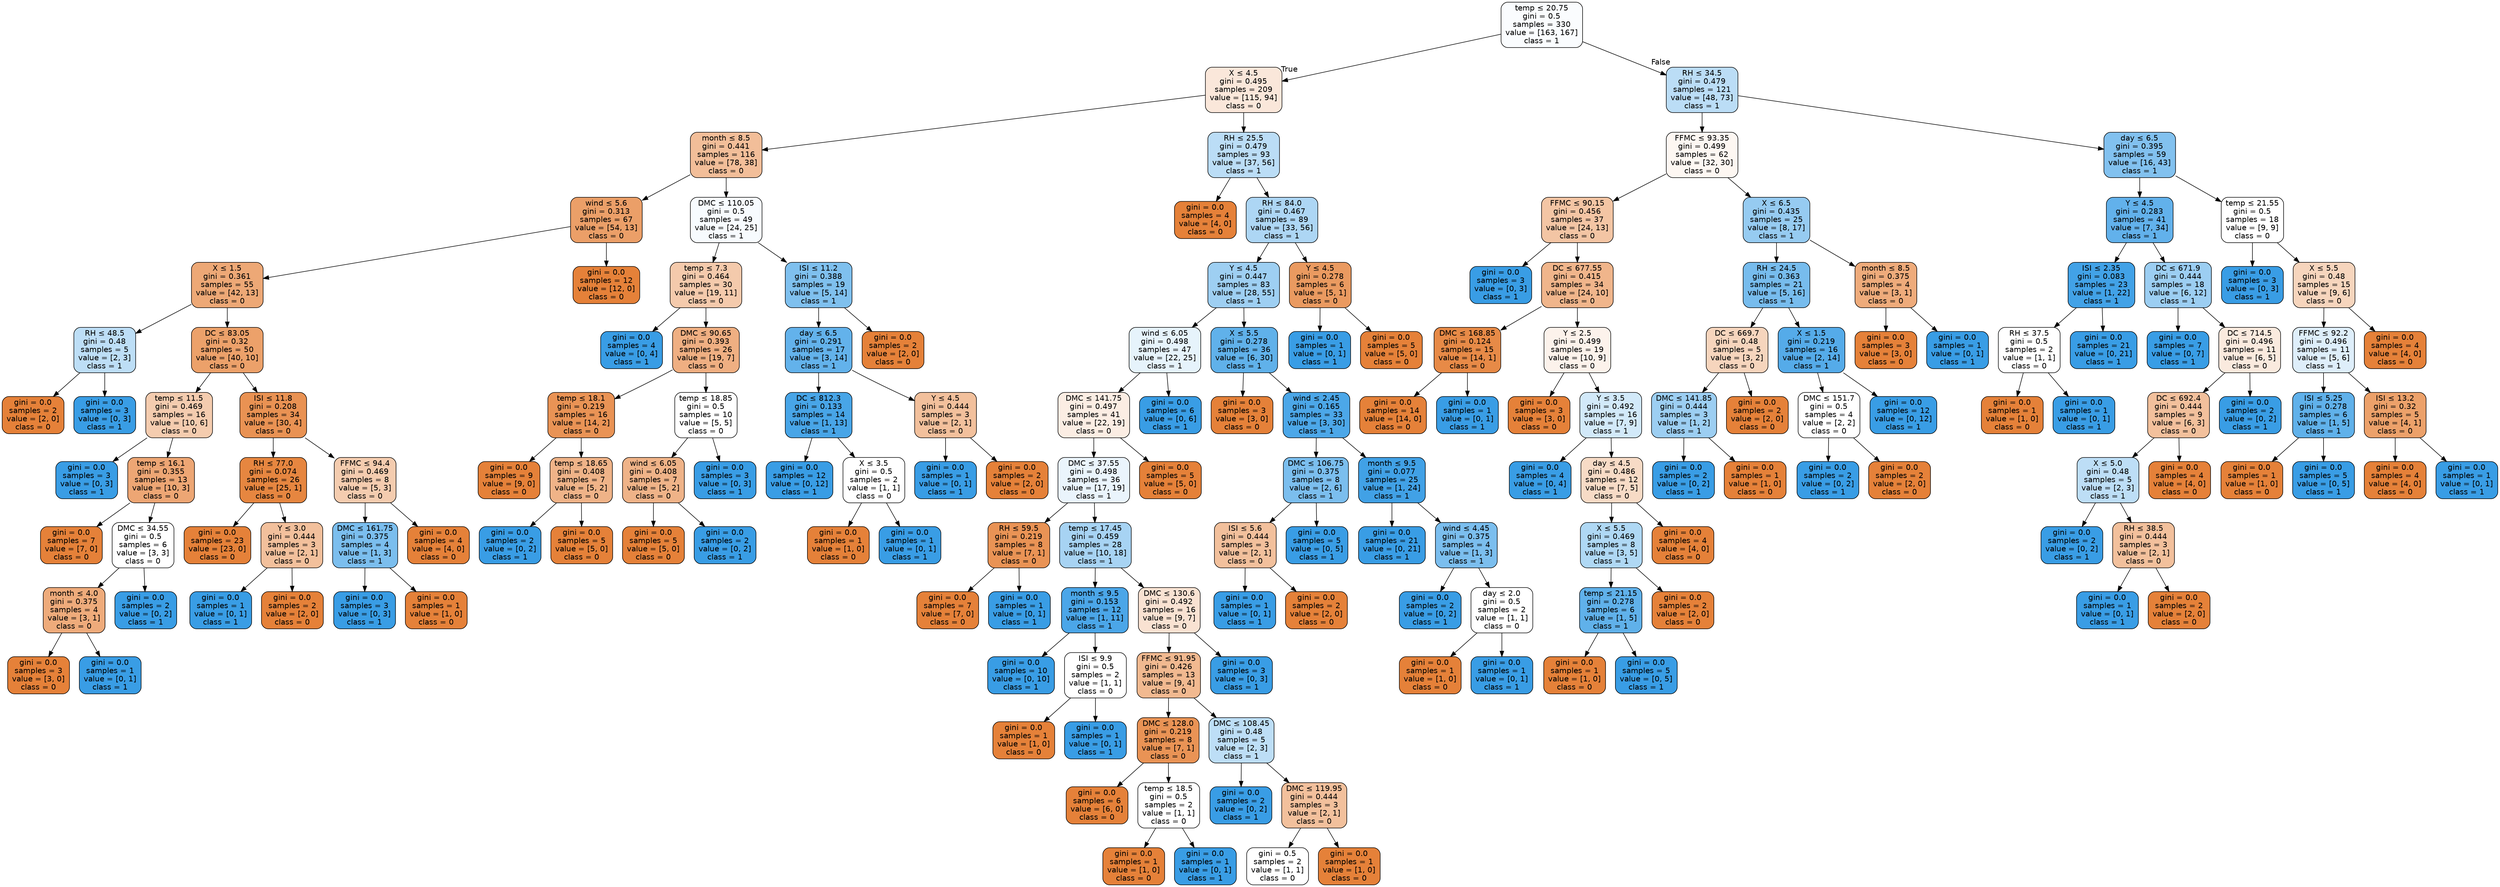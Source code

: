 digraph Tree {
node [shape=box, style="filled, rounded", color="black", fontname=helvetica] ;
edge [fontname=helvetica] ;
0 [label=<temp &le; 20.75<br/>gini = 0.5<br/>samples = 330<br/>value = [163, 167]<br/>class = 1>, fillcolor="#399de506"] ;
1 [label=<X &le; 4.5<br/>gini = 0.495<br/>samples = 209<br/>value = [115, 94]<br/>class = 0>, fillcolor="#e581392f"] ;
0 -> 1 [labeldistance=2.5, labelangle=45, headlabel="True"] ;
2 [label=<month &le; 8.5<br/>gini = 0.441<br/>samples = 116<br/>value = [78, 38]<br/>class = 0>, fillcolor="#e5813983"] ;
1 -> 2 ;
3 [label=<wind &le; 5.6<br/>gini = 0.313<br/>samples = 67<br/>value = [54, 13]<br/>class = 0>, fillcolor="#e58139c2"] ;
2 -> 3 ;
4 [label=<X &le; 1.5<br/>gini = 0.361<br/>samples = 55<br/>value = [42, 13]<br/>class = 0>, fillcolor="#e58139b0"] ;
3 -> 4 ;
5 [label=<RH &le; 48.5<br/>gini = 0.48<br/>samples = 5<br/>value = [2, 3]<br/>class = 1>, fillcolor="#399de555"] ;
4 -> 5 ;
6 [label=<gini = 0.0<br/>samples = 2<br/>value = [2, 0]<br/>class = 0>, fillcolor="#e58139ff"] ;
5 -> 6 ;
7 [label=<gini = 0.0<br/>samples = 3<br/>value = [0, 3]<br/>class = 1>, fillcolor="#399de5ff"] ;
5 -> 7 ;
8 [label=<DC &le; 83.05<br/>gini = 0.32<br/>samples = 50<br/>value = [40, 10]<br/>class = 0>, fillcolor="#e58139bf"] ;
4 -> 8 ;
9 [label=<temp &le; 11.5<br/>gini = 0.469<br/>samples = 16<br/>value = [10, 6]<br/>class = 0>, fillcolor="#e5813966"] ;
8 -> 9 ;
10 [label=<gini = 0.0<br/>samples = 3<br/>value = [0, 3]<br/>class = 1>, fillcolor="#399de5ff"] ;
9 -> 10 ;
11 [label=<temp &le; 16.1<br/>gini = 0.355<br/>samples = 13<br/>value = [10, 3]<br/>class = 0>, fillcolor="#e58139b3"] ;
9 -> 11 ;
12 [label=<gini = 0.0<br/>samples = 7<br/>value = [7, 0]<br/>class = 0>, fillcolor="#e58139ff"] ;
11 -> 12 ;
13 [label=<DMC &le; 34.55<br/>gini = 0.5<br/>samples = 6<br/>value = [3, 3]<br/>class = 0>, fillcolor="#e5813900"] ;
11 -> 13 ;
14 [label=<month &le; 4.0<br/>gini = 0.375<br/>samples = 4<br/>value = [3, 1]<br/>class = 0>, fillcolor="#e58139aa"] ;
13 -> 14 ;
15 [label=<gini = 0.0<br/>samples = 3<br/>value = [3, 0]<br/>class = 0>, fillcolor="#e58139ff"] ;
14 -> 15 ;
16 [label=<gini = 0.0<br/>samples = 1<br/>value = [0, 1]<br/>class = 1>, fillcolor="#399de5ff"] ;
14 -> 16 ;
17 [label=<gini = 0.0<br/>samples = 2<br/>value = [0, 2]<br/>class = 1>, fillcolor="#399de5ff"] ;
13 -> 17 ;
18 [label=<ISI &le; 11.8<br/>gini = 0.208<br/>samples = 34<br/>value = [30, 4]<br/>class = 0>, fillcolor="#e58139dd"] ;
8 -> 18 ;
19 [label=<RH &le; 77.0<br/>gini = 0.074<br/>samples = 26<br/>value = [25, 1]<br/>class = 0>, fillcolor="#e58139f5"] ;
18 -> 19 ;
20 [label=<gini = 0.0<br/>samples = 23<br/>value = [23, 0]<br/>class = 0>, fillcolor="#e58139ff"] ;
19 -> 20 ;
21 [label=<Y &le; 3.0<br/>gini = 0.444<br/>samples = 3<br/>value = [2, 1]<br/>class = 0>, fillcolor="#e581397f"] ;
19 -> 21 ;
22 [label=<gini = 0.0<br/>samples = 1<br/>value = [0, 1]<br/>class = 1>, fillcolor="#399de5ff"] ;
21 -> 22 ;
23 [label=<gini = 0.0<br/>samples = 2<br/>value = [2, 0]<br/>class = 0>, fillcolor="#e58139ff"] ;
21 -> 23 ;
24 [label=<FFMC &le; 94.4<br/>gini = 0.469<br/>samples = 8<br/>value = [5, 3]<br/>class = 0>, fillcolor="#e5813966"] ;
18 -> 24 ;
25 [label=<DMC &le; 161.75<br/>gini = 0.375<br/>samples = 4<br/>value = [1, 3]<br/>class = 1>, fillcolor="#399de5aa"] ;
24 -> 25 ;
26 [label=<gini = 0.0<br/>samples = 3<br/>value = [0, 3]<br/>class = 1>, fillcolor="#399de5ff"] ;
25 -> 26 ;
27 [label=<gini = 0.0<br/>samples = 1<br/>value = [1, 0]<br/>class = 0>, fillcolor="#e58139ff"] ;
25 -> 27 ;
28 [label=<gini = 0.0<br/>samples = 4<br/>value = [4, 0]<br/>class = 0>, fillcolor="#e58139ff"] ;
24 -> 28 ;
29 [label=<gini = 0.0<br/>samples = 12<br/>value = [12, 0]<br/>class = 0>, fillcolor="#e58139ff"] ;
3 -> 29 ;
30 [label=<DMC &le; 110.05<br/>gini = 0.5<br/>samples = 49<br/>value = [24, 25]<br/>class = 1>, fillcolor="#399de50a"] ;
2 -> 30 ;
31 [label=<temp &le; 7.3<br/>gini = 0.464<br/>samples = 30<br/>value = [19, 11]<br/>class = 0>, fillcolor="#e581396b"] ;
30 -> 31 ;
32 [label=<gini = 0.0<br/>samples = 4<br/>value = [0, 4]<br/>class = 1>, fillcolor="#399de5ff"] ;
31 -> 32 ;
33 [label=<DMC &le; 90.65<br/>gini = 0.393<br/>samples = 26<br/>value = [19, 7]<br/>class = 0>, fillcolor="#e58139a1"] ;
31 -> 33 ;
34 [label=<temp &le; 18.1<br/>gini = 0.219<br/>samples = 16<br/>value = [14, 2]<br/>class = 0>, fillcolor="#e58139db"] ;
33 -> 34 ;
35 [label=<gini = 0.0<br/>samples = 9<br/>value = [9, 0]<br/>class = 0>, fillcolor="#e58139ff"] ;
34 -> 35 ;
36 [label=<temp &le; 18.65<br/>gini = 0.408<br/>samples = 7<br/>value = [5, 2]<br/>class = 0>, fillcolor="#e5813999"] ;
34 -> 36 ;
37 [label=<gini = 0.0<br/>samples = 2<br/>value = [0, 2]<br/>class = 1>, fillcolor="#399de5ff"] ;
36 -> 37 ;
38 [label=<gini = 0.0<br/>samples = 5<br/>value = [5, 0]<br/>class = 0>, fillcolor="#e58139ff"] ;
36 -> 38 ;
39 [label=<temp &le; 18.85<br/>gini = 0.5<br/>samples = 10<br/>value = [5, 5]<br/>class = 0>, fillcolor="#e5813900"] ;
33 -> 39 ;
40 [label=<wind &le; 6.05<br/>gini = 0.408<br/>samples = 7<br/>value = [5, 2]<br/>class = 0>, fillcolor="#e5813999"] ;
39 -> 40 ;
41 [label=<gini = 0.0<br/>samples = 5<br/>value = [5, 0]<br/>class = 0>, fillcolor="#e58139ff"] ;
40 -> 41 ;
42 [label=<gini = 0.0<br/>samples = 2<br/>value = [0, 2]<br/>class = 1>, fillcolor="#399de5ff"] ;
40 -> 42 ;
43 [label=<gini = 0.0<br/>samples = 3<br/>value = [0, 3]<br/>class = 1>, fillcolor="#399de5ff"] ;
39 -> 43 ;
44 [label=<ISI &le; 11.2<br/>gini = 0.388<br/>samples = 19<br/>value = [5, 14]<br/>class = 1>, fillcolor="#399de5a4"] ;
30 -> 44 ;
45 [label=<day &le; 6.5<br/>gini = 0.291<br/>samples = 17<br/>value = [3, 14]<br/>class = 1>, fillcolor="#399de5c8"] ;
44 -> 45 ;
46 [label=<DC &le; 812.3<br/>gini = 0.133<br/>samples = 14<br/>value = [1, 13]<br/>class = 1>, fillcolor="#399de5eb"] ;
45 -> 46 ;
47 [label=<gini = 0.0<br/>samples = 12<br/>value = [0, 12]<br/>class = 1>, fillcolor="#399de5ff"] ;
46 -> 47 ;
48 [label=<X &le; 3.5<br/>gini = 0.5<br/>samples = 2<br/>value = [1, 1]<br/>class = 0>, fillcolor="#e5813900"] ;
46 -> 48 ;
49 [label=<gini = 0.0<br/>samples = 1<br/>value = [1, 0]<br/>class = 0>, fillcolor="#e58139ff"] ;
48 -> 49 ;
50 [label=<gini = 0.0<br/>samples = 1<br/>value = [0, 1]<br/>class = 1>, fillcolor="#399de5ff"] ;
48 -> 50 ;
51 [label=<Y &le; 4.5<br/>gini = 0.444<br/>samples = 3<br/>value = [2, 1]<br/>class = 0>, fillcolor="#e581397f"] ;
45 -> 51 ;
52 [label=<gini = 0.0<br/>samples = 1<br/>value = [0, 1]<br/>class = 1>, fillcolor="#399de5ff"] ;
51 -> 52 ;
53 [label=<gini = 0.0<br/>samples = 2<br/>value = [2, 0]<br/>class = 0>, fillcolor="#e58139ff"] ;
51 -> 53 ;
54 [label=<gini = 0.0<br/>samples = 2<br/>value = [2, 0]<br/>class = 0>, fillcolor="#e58139ff"] ;
44 -> 54 ;
55 [label=<RH &le; 25.5<br/>gini = 0.479<br/>samples = 93<br/>value = [37, 56]<br/>class = 1>, fillcolor="#399de557"] ;
1 -> 55 ;
56 [label=<gini = 0.0<br/>samples = 4<br/>value = [4, 0]<br/>class = 0>, fillcolor="#e58139ff"] ;
55 -> 56 ;
57 [label=<RH &le; 84.0<br/>gini = 0.467<br/>samples = 89<br/>value = [33, 56]<br/>class = 1>, fillcolor="#399de569"] ;
55 -> 57 ;
58 [label=<Y &le; 4.5<br/>gini = 0.447<br/>samples = 83<br/>value = [28, 55]<br/>class = 1>, fillcolor="#399de57d"] ;
57 -> 58 ;
59 [label=<wind &le; 6.05<br/>gini = 0.498<br/>samples = 47<br/>value = [22, 25]<br/>class = 1>, fillcolor="#399de51f"] ;
58 -> 59 ;
60 [label=<DMC &le; 141.75<br/>gini = 0.497<br/>samples = 41<br/>value = [22, 19]<br/>class = 0>, fillcolor="#e5813923"] ;
59 -> 60 ;
61 [label=<DMC &le; 37.55<br/>gini = 0.498<br/>samples = 36<br/>value = [17, 19]<br/>class = 1>, fillcolor="#399de51b"] ;
60 -> 61 ;
62 [label=<RH &le; 59.5<br/>gini = 0.219<br/>samples = 8<br/>value = [7, 1]<br/>class = 0>, fillcolor="#e58139db"] ;
61 -> 62 ;
63 [label=<gini = 0.0<br/>samples = 7<br/>value = [7, 0]<br/>class = 0>, fillcolor="#e58139ff"] ;
62 -> 63 ;
64 [label=<gini = 0.0<br/>samples = 1<br/>value = [0, 1]<br/>class = 1>, fillcolor="#399de5ff"] ;
62 -> 64 ;
65 [label=<temp &le; 17.45<br/>gini = 0.459<br/>samples = 28<br/>value = [10, 18]<br/>class = 1>, fillcolor="#399de571"] ;
61 -> 65 ;
66 [label=<month &le; 9.5<br/>gini = 0.153<br/>samples = 12<br/>value = [1, 11]<br/>class = 1>, fillcolor="#399de5e8"] ;
65 -> 66 ;
67 [label=<gini = 0.0<br/>samples = 10<br/>value = [0, 10]<br/>class = 1>, fillcolor="#399de5ff"] ;
66 -> 67 ;
68 [label=<ISI &le; 9.9<br/>gini = 0.5<br/>samples = 2<br/>value = [1, 1]<br/>class = 0>, fillcolor="#e5813900"] ;
66 -> 68 ;
69 [label=<gini = 0.0<br/>samples = 1<br/>value = [1, 0]<br/>class = 0>, fillcolor="#e58139ff"] ;
68 -> 69 ;
70 [label=<gini = 0.0<br/>samples = 1<br/>value = [0, 1]<br/>class = 1>, fillcolor="#399de5ff"] ;
68 -> 70 ;
71 [label=<DMC &le; 130.6<br/>gini = 0.492<br/>samples = 16<br/>value = [9, 7]<br/>class = 0>, fillcolor="#e5813939"] ;
65 -> 71 ;
72 [label=<FFMC &le; 91.95<br/>gini = 0.426<br/>samples = 13<br/>value = [9, 4]<br/>class = 0>, fillcolor="#e581398e"] ;
71 -> 72 ;
73 [label=<DMC &le; 128.0<br/>gini = 0.219<br/>samples = 8<br/>value = [7, 1]<br/>class = 0>, fillcolor="#e58139db"] ;
72 -> 73 ;
74 [label=<gini = 0.0<br/>samples = 6<br/>value = [6, 0]<br/>class = 0>, fillcolor="#e58139ff"] ;
73 -> 74 ;
75 [label=<temp &le; 18.5<br/>gini = 0.5<br/>samples = 2<br/>value = [1, 1]<br/>class = 0>, fillcolor="#e5813900"] ;
73 -> 75 ;
76 [label=<gini = 0.0<br/>samples = 1<br/>value = [1, 0]<br/>class = 0>, fillcolor="#e58139ff"] ;
75 -> 76 ;
77 [label=<gini = 0.0<br/>samples = 1<br/>value = [0, 1]<br/>class = 1>, fillcolor="#399de5ff"] ;
75 -> 77 ;
78 [label=<DMC &le; 108.45<br/>gini = 0.48<br/>samples = 5<br/>value = [2, 3]<br/>class = 1>, fillcolor="#399de555"] ;
72 -> 78 ;
79 [label=<gini = 0.0<br/>samples = 2<br/>value = [0, 2]<br/>class = 1>, fillcolor="#399de5ff"] ;
78 -> 79 ;
80 [label=<DMC &le; 119.95<br/>gini = 0.444<br/>samples = 3<br/>value = [2, 1]<br/>class = 0>, fillcolor="#e581397f"] ;
78 -> 80 ;
81 [label=<gini = 0.5<br/>samples = 2<br/>value = [1, 1]<br/>class = 0>, fillcolor="#e5813900"] ;
80 -> 81 ;
82 [label=<gini = 0.0<br/>samples = 1<br/>value = [1, 0]<br/>class = 0>, fillcolor="#e58139ff"] ;
80 -> 82 ;
83 [label=<gini = 0.0<br/>samples = 3<br/>value = [0, 3]<br/>class = 1>, fillcolor="#399de5ff"] ;
71 -> 83 ;
84 [label=<gini = 0.0<br/>samples = 5<br/>value = [5, 0]<br/>class = 0>, fillcolor="#e58139ff"] ;
60 -> 84 ;
85 [label=<gini = 0.0<br/>samples = 6<br/>value = [0, 6]<br/>class = 1>, fillcolor="#399de5ff"] ;
59 -> 85 ;
86 [label=<X &le; 5.5<br/>gini = 0.278<br/>samples = 36<br/>value = [6, 30]<br/>class = 1>, fillcolor="#399de5cc"] ;
58 -> 86 ;
87 [label=<gini = 0.0<br/>samples = 3<br/>value = [3, 0]<br/>class = 0>, fillcolor="#e58139ff"] ;
86 -> 87 ;
88 [label=<wind &le; 2.45<br/>gini = 0.165<br/>samples = 33<br/>value = [3, 30]<br/>class = 1>, fillcolor="#399de5e6"] ;
86 -> 88 ;
89 [label=<DMC &le; 106.75<br/>gini = 0.375<br/>samples = 8<br/>value = [2, 6]<br/>class = 1>, fillcolor="#399de5aa"] ;
88 -> 89 ;
90 [label=<ISI &le; 5.6<br/>gini = 0.444<br/>samples = 3<br/>value = [2, 1]<br/>class = 0>, fillcolor="#e581397f"] ;
89 -> 90 ;
91 [label=<gini = 0.0<br/>samples = 1<br/>value = [0, 1]<br/>class = 1>, fillcolor="#399de5ff"] ;
90 -> 91 ;
92 [label=<gini = 0.0<br/>samples = 2<br/>value = [2, 0]<br/>class = 0>, fillcolor="#e58139ff"] ;
90 -> 92 ;
93 [label=<gini = 0.0<br/>samples = 5<br/>value = [0, 5]<br/>class = 1>, fillcolor="#399de5ff"] ;
89 -> 93 ;
94 [label=<month &le; 9.5<br/>gini = 0.077<br/>samples = 25<br/>value = [1, 24]<br/>class = 1>, fillcolor="#399de5f4"] ;
88 -> 94 ;
95 [label=<gini = 0.0<br/>samples = 21<br/>value = [0, 21]<br/>class = 1>, fillcolor="#399de5ff"] ;
94 -> 95 ;
96 [label=<wind &le; 4.45<br/>gini = 0.375<br/>samples = 4<br/>value = [1, 3]<br/>class = 1>, fillcolor="#399de5aa"] ;
94 -> 96 ;
97 [label=<gini = 0.0<br/>samples = 2<br/>value = [0, 2]<br/>class = 1>, fillcolor="#399de5ff"] ;
96 -> 97 ;
98 [label=<day &le; 2.0<br/>gini = 0.5<br/>samples = 2<br/>value = [1, 1]<br/>class = 0>, fillcolor="#e5813900"] ;
96 -> 98 ;
99 [label=<gini = 0.0<br/>samples = 1<br/>value = [1, 0]<br/>class = 0>, fillcolor="#e58139ff"] ;
98 -> 99 ;
100 [label=<gini = 0.0<br/>samples = 1<br/>value = [0, 1]<br/>class = 1>, fillcolor="#399de5ff"] ;
98 -> 100 ;
101 [label=<Y &le; 4.5<br/>gini = 0.278<br/>samples = 6<br/>value = [5, 1]<br/>class = 0>, fillcolor="#e58139cc"] ;
57 -> 101 ;
102 [label=<gini = 0.0<br/>samples = 1<br/>value = [0, 1]<br/>class = 1>, fillcolor="#399de5ff"] ;
101 -> 102 ;
103 [label=<gini = 0.0<br/>samples = 5<br/>value = [5, 0]<br/>class = 0>, fillcolor="#e58139ff"] ;
101 -> 103 ;
104 [label=<RH &le; 34.5<br/>gini = 0.479<br/>samples = 121<br/>value = [48, 73]<br/>class = 1>, fillcolor="#399de557"] ;
0 -> 104 [labeldistance=2.5, labelangle=-45, headlabel="False"] ;
105 [label=<FFMC &le; 93.35<br/>gini = 0.499<br/>samples = 62<br/>value = [32, 30]<br/>class = 0>, fillcolor="#e5813910"] ;
104 -> 105 ;
106 [label=<FFMC &le; 90.15<br/>gini = 0.456<br/>samples = 37<br/>value = [24, 13]<br/>class = 0>, fillcolor="#e5813975"] ;
105 -> 106 ;
107 [label=<gini = 0.0<br/>samples = 3<br/>value = [0, 3]<br/>class = 1>, fillcolor="#399de5ff"] ;
106 -> 107 ;
108 [label=<DC &le; 677.55<br/>gini = 0.415<br/>samples = 34<br/>value = [24, 10]<br/>class = 0>, fillcolor="#e5813995"] ;
106 -> 108 ;
109 [label=<DMC &le; 168.85<br/>gini = 0.124<br/>samples = 15<br/>value = [14, 1]<br/>class = 0>, fillcolor="#e58139ed"] ;
108 -> 109 ;
110 [label=<gini = 0.0<br/>samples = 14<br/>value = [14, 0]<br/>class = 0>, fillcolor="#e58139ff"] ;
109 -> 110 ;
111 [label=<gini = 0.0<br/>samples = 1<br/>value = [0, 1]<br/>class = 1>, fillcolor="#399de5ff"] ;
109 -> 111 ;
112 [label=<Y &le; 2.5<br/>gini = 0.499<br/>samples = 19<br/>value = [10, 9]<br/>class = 0>, fillcolor="#e5813919"] ;
108 -> 112 ;
113 [label=<gini = 0.0<br/>samples = 3<br/>value = [3, 0]<br/>class = 0>, fillcolor="#e58139ff"] ;
112 -> 113 ;
114 [label=<Y &le; 3.5<br/>gini = 0.492<br/>samples = 16<br/>value = [7, 9]<br/>class = 1>, fillcolor="#399de539"] ;
112 -> 114 ;
115 [label=<gini = 0.0<br/>samples = 4<br/>value = [0, 4]<br/>class = 1>, fillcolor="#399de5ff"] ;
114 -> 115 ;
116 [label=<day &le; 4.5<br/>gini = 0.486<br/>samples = 12<br/>value = [7, 5]<br/>class = 0>, fillcolor="#e5813949"] ;
114 -> 116 ;
117 [label=<X &le; 5.5<br/>gini = 0.469<br/>samples = 8<br/>value = [3, 5]<br/>class = 1>, fillcolor="#399de566"] ;
116 -> 117 ;
118 [label=<temp &le; 21.15<br/>gini = 0.278<br/>samples = 6<br/>value = [1, 5]<br/>class = 1>, fillcolor="#399de5cc"] ;
117 -> 118 ;
119 [label=<gini = 0.0<br/>samples = 1<br/>value = [1, 0]<br/>class = 0>, fillcolor="#e58139ff"] ;
118 -> 119 ;
120 [label=<gini = 0.0<br/>samples = 5<br/>value = [0, 5]<br/>class = 1>, fillcolor="#399de5ff"] ;
118 -> 120 ;
121 [label=<gini = 0.0<br/>samples = 2<br/>value = [2, 0]<br/>class = 0>, fillcolor="#e58139ff"] ;
117 -> 121 ;
122 [label=<gini = 0.0<br/>samples = 4<br/>value = [4, 0]<br/>class = 0>, fillcolor="#e58139ff"] ;
116 -> 122 ;
123 [label=<X &le; 6.5<br/>gini = 0.435<br/>samples = 25<br/>value = [8, 17]<br/>class = 1>, fillcolor="#399de587"] ;
105 -> 123 ;
124 [label=<RH &le; 24.5<br/>gini = 0.363<br/>samples = 21<br/>value = [5, 16]<br/>class = 1>, fillcolor="#399de5af"] ;
123 -> 124 ;
125 [label=<DC &le; 669.7<br/>gini = 0.48<br/>samples = 5<br/>value = [3, 2]<br/>class = 0>, fillcolor="#e5813955"] ;
124 -> 125 ;
126 [label=<DMC &le; 141.85<br/>gini = 0.444<br/>samples = 3<br/>value = [1, 2]<br/>class = 1>, fillcolor="#399de57f"] ;
125 -> 126 ;
127 [label=<gini = 0.0<br/>samples = 2<br/>value = [0, 2]<br/>class = 1>, fillcolor="#399de5ff"] ;
126 -> 127 ;
128 [label=<gini = 0.0<br/>samples = 1<br/>value = [1, 0]<br/>class = 0>, fillcolor="#e58139ff"] ;
126 -> 128 ;
129 [label=<gini = 0.0<br/>samples = 2<br/>value = [2, 0]<br/>class = 0>, fillcolor="#e58139ff"] ;
125 -> 129 ;
130 [label=<X &le; 1.5<br/>gini = 0.219<br/>samples = 16<br/>value = [2, 14]<br/>class = 1>, fillcolor="#399de5db"] ;
124 -> 130 ;
131 [label=<DMC &le; 151.7<br/>gini = 0.5<br/>samples = 4<br/>value = [2, 2]<br/>class = 0>, fillcolor="#e5813900"] ;
130 -> 131 ;
132 [label=<gini = 0.0<br/>samples = 2<br/>value = [0, 2]<br/>class = 1>, fillcolor="#399de5ff"] ;
131 -> 132 ;
133 [label=<gini = 0.0<br/>samples = 2<br/>value = [2, 0]<br/>class = 0>, fillcolor="#e58139ff"] ;
131 -> 133 ;
134 [label=<gini = 0.0<br/>samples = 12<br/>value = [0, 12]<br/>class = 1>, fillcolor="#399de5ff"] ;
130 -> 134 ;
135 [label=<month &le; 8.5<br/>gini = 0.375<br/>samples = 4<br/>value = [3, 1]<br/>class = 0>, fillcolor="#e58139aa"] ;
123 -> 135 ;
136 [label=<gini = 0.0<br/>samples = 3<br/>value = [3, 0]<br/>class = 0>, fillcolor="#e58139ff"] ;
135 -> 136 ;
137 [label=<gini = 0.0<br/>samples = 1<br/>value = [0, 1]<br/>class = 1>, fillcolor="#399de5ff"] ;
135 -> 137 ;
138 [label=<day &le; 6.5<br/>gini = 0.395<br/>samples = 59<br/>value = [16, 43]<br/>class = 1>, fillcolor="#399de5a0"] ;
104 -> 138 ;
139 [label=<Y &le; 4.5<br/>gini = 0.283<br/>samples = 41<br/>value = [7, 34]<br/>class = 1>, fillcolor="#399de5ca"] ;
138 -> 139 ;
140 [label=<ISI &le; 2.35<br/>gini = 0.083<br/>samples = 23<br/>value = [1, 22]<br/>class = 1>, fillcolor="#399de5f3"] ;
139 -> 140 ;
141 [label=<RH &le; 37.5<br/>gini = 0.5<br/>samples = 2<br/>value = [1, 1]<br/>class = 0>, fillcolor="#e5813900"] ;
140 -> 141 ;
142 [label=<gini = 0.0<br/>samples = 1<br/>value = [1, 0]<br/>class = 0>, fillcolor="#e58139ff"] ;
141 -> 142 ;
143 [label=<gini = 0.0<br/>samples = 1<br/>value = [0, 1]<br/>class = 1>, fillcolor="#399de5ff"] ;
141 -> 143 ;
144 [label=<gini = 0.0<br/>samples = 21<br/>value = [0, 21]<br/>class = 1>, fillcolor="#399de5ff"] ;
140 -> 144 ;
145 [label=<DC &le; 671.9<br/>gini = 0.444<br/>samples = 18<br/>value = [6, 12]<br/>class = 1>, fillcolor="#399de57f"] ;
139 -> 145 ;
146 [label=<gini = 0.0<br/>samples = 7<br/>value = [0, 7]<br/>class = 1>, fillcolor="#399de5ff"] ;
145 -> 146 ;
147 [label=<DC &le; 714.5<br/>gini = 0.496<br/>samples = 11<br/>value = [6, 5]<br/>class = 0>, fillcolor="#e581392a"] ;
145 -> 147 ;
148 [label=<DC &le; 692.4<br/>gini = 0.444<br/>samples = 9<br/>value = [6, 3]<br/>class = 0>, fillcolor="#e581397f"] ;
147 -> 148 ;
149 [label=<X &le; 5.0<br/>gini = 0.48<br/>samples = 5<br/>value = [2, 3]<br/>class = 1>, fillcolor="#399de555"] ;
148 -> 149 ;
150 [label=<gini = 0.0<br/>samples = 2<br/>value = [0, 2]<br/>class = 1>, fillcolor="#399de5ff"] ;
149 -> 150 ;
151 [label=<RH &le; 38.5<br/>gini = 0.444<br/>samples = 3<br/>value = [2, 1]<br/>class = 0>, fillcolor="#e581397f"] ;
149 -> 151 ;
152 [label=<gini = 0.0<br/>samples = 1<br/>value = [0, 1]<br/>class = 1>, fillcolor="#399de5ff"] ;
151 -> 152 ;
153 [label=<gini = 0.0<br/>samples = 2<br/>value = [2, 0]<br/>class = 0>, fillcolor="#e58139ff"] ;
151 -> 153 ;
154 [label=<gini = 0.0<br/>samples = 4<br/>value = [4, 0]<br/>class = 0>, fillcolor="#e58139ff"] ;
148 -> 154 ;
155 [label=<gini = 0.0<br/>samples = 2<br/>value = [0, 2]<br/>class = 1>, fillcolor="#399de5ff"] ;
147 -> 155 ;
156 [label=<temp &le; 21.55<br/>gini = 0.5<br/>samples = 18<br/>value = [9, 9]<br/>class = 0>, fillcolor="#e5813900"] ;
138 -> 156 ;
157 [label=<gini = 0.0<br/>samples = 3<br/>value = [0, 3]<br/>class = 1>, fillcolor="#399de5ff"] ;
156 -> 157 ;
158 [label=<X &le; 5.5<br/>gini = 0.48<br/>samples = 15<br/>value = [9, 6]<br/>class = 0>, fillcolor="#e5813955"] ;
156 -> 158 ;
159 [label=<FFMC &le; 92.2<br/>gini = 0.496<br/>samples = 11<br/>value = [5, 6]<br/>class = 1>, fillcolor="#399de52a"] ;
158 -> 159 ;
160 [label=<ISI &le; 5.25<br/>gini = 0.278<br/>samples = 6<br/>value = [1, 5]<br/>class = 1>, fillcolor="#399de5cc"] ;
159 -> 160 ;
161 [label=<gini = 0.0<br/>samples = 1<br/>value = [1, 0]<br/>class = 0>, fillcolor="#e58139ff"] ;
160 -> 161 ;
162 [label=<gini = 0.0<br/>samples = 5<br/>value = [0, 5]<br/>class = 1>, fillcolor="#399de5ff"] ;
160 -> 162 ;
163 [label=<ISI &le; 13.2<br/>gini = 0.32<br/>samples = 5<br/>value = [4, 1]<br/>class = 0>, fillcolor="#e58139bf"] ;
159 -> 163 ;
164 [label=<gini = 0.0<br/>samples = 4<br/>value = [4, 0]<br/>class = 0>, fillcolor="#e58139ff"] ;
163 -> 164 ;
165 [label=<gini = 0.0<br/>samples = 1<br/>value = [0, 1]<br/>class = 1>, fillcolor="#399de5ff"] ;
163 -> 165 ;
166 [label=<gini = 0.0<br/>samples = 4<br/>value = [4, 0]<br/>class = 0>, fillcolor="#e58139ff"] ;
158 -> 166 ;
}
